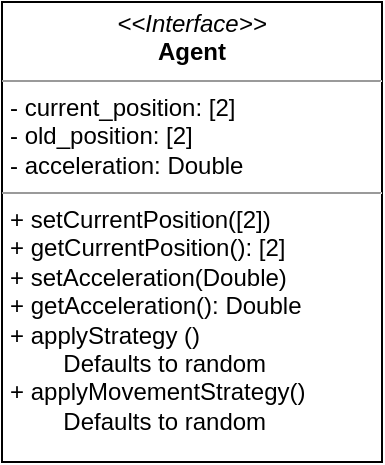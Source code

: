 <mxfile version="21.7.5" type="github">
  <diagram name="Page-1" id="c4acf3e9-155e-7222-9cf6-157b1a14988f">
    <mxGraphModel dx="1050" dy="530" grid="1" gridSize="10" guides="1" tooltips="1" connect="1" arrows="1" fold="1" page="1" pageScale="1" pageWidth="850" pageHeight="1100" background="none" math="0" shadow="0">
      <root>
        <mxCell id="0" />
        <mxCell id="1" parent="0" />
        <mxCell id="72HuINpgx5d1N0AVzlZm-1" value="&lt;p style=&quot;margin:0px;margin-top:4px;text-align:center;&quot;&gt;&lt;i&gt;&amp;lt;&amp;lt;Interface&amp;gt;&amp;gt;&lt;/i&gt;&lt;br&gt;&lt;b&gt;Agent&lt;/b&gt;&lt;br&gt;&lt;/p&gt;&lt;hr size=&quot;1&quot;&gt;&lt;p style=&quot;margin:0px;margin-left:4px;&quot;&gt;- current_position: [2]&lt;br&gt;- old_position: [2]&lt;/p&gt;&lt;p style=&quot;margin:0px;margin-left:4px;&quot;&gt;- acceleration: Double&lt;br&gt;&lt;/p&gt;&lt;hr size=&quot;1&quot;&gt;&lt;p style=&quot;margin:0px;margin-left:4px;&quot;&gt;+ setCurrentPosition([2])&lt;br&gt;+ getCurrentPosition(): [2]&lt;/p&gt;&lt;p style=&quot;margin:0px;margin-left:4px;&quot;&gt;+ setAcceleration(Double)&lt;br&gt;+ getAcceleration(): Double&lt;/p&gt;&lt;p style=&quot;margin:0px;margin-left:4px;&quot;&gt;+ applyStrategy ()&lt;/p&gt;&lt;p style=&quot;margin:0px;margin-left:4px;&quot;&gt;&lt;span style=&quot;white-space: pre;&quot;&gt;&#x9;&lt;/span&gt;Defaults to random&lt;br&gt;&lt;/p&gt;&lt;p style=&quot;margin:0px;margin-left:4px;&quot;&gt;+ applyMovementStrategy()&lt;/p&gt;&lt;p style=&quot;margin:0px;margin-left:4px;&quot;&gt;&lt;span style=&quot;white-space: pre;&quot;&gt;&#x9;&lt;/span&gt;Defaults to random&lt;br&gt;&lt;/p&gt;" style="verticalAlign=top;align=left;overflow=fill;fontSize=12;fontFamily=Helvetica;html=1;whiteSpace=wrap;" vertex="1" parent="1">
          <mxGeometry x="40" y="40" width="190" height="230" as="geometry" />
        </mxCell>
      </root>
    </mxGraphModel>
  </diagram>
</mxfile>

